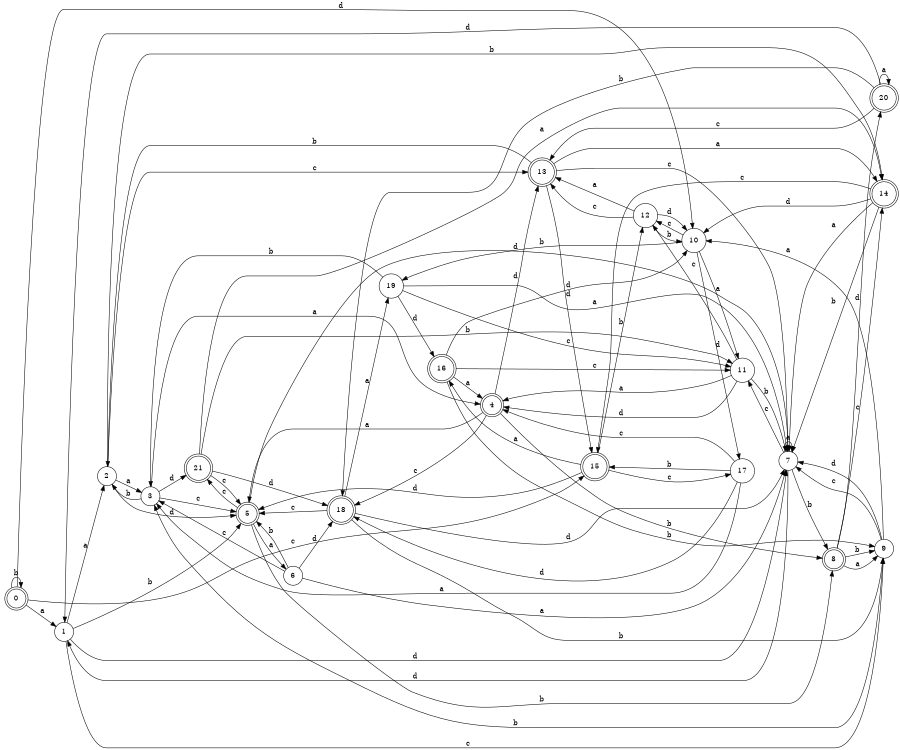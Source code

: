 digraph n18_4 {
__start0 [label="" shape="none"];

rankdir=LR;
size="8,5";

s0 [style="rounded,filled", color="black", fillcolor="white" shape="doublecircle", label="0"];
s1 [style="filled", color="black", fillcolor="white" shape="circle", label="1"];
s2 [style="filled", color="black", fillcolor="white" shape="circle", label="2"];
s3 [style="filled", color="black", fillcolor="white" shape="circle", label="3"];
s4 [style="rounded,filled", color="black", fillcolor="white" shape="doublecircle", label="4"];
s5 [style="rounded,filled", color="black", fillcolor="white" shape="doublecircle", label="5"];
s6 [style="filled", color="black", fillcolor="white" shape="circle", label="6"];
s7 [style="filled", color="black", fillcolor="white" shape="circle", label="7"];
s8 [style="rounded,filled", color="black", fillcolor="white" shape="doublecircle", label="8"];
s9 [style="filled", color="black", fillcolor="white" shape="circle", label="9"];
s10 [style="filled", color="black", fillcolor="white" shape="circle", label="10"];
s11 [style="filled", color="black", fillcolor="white" shape="circle", label="11"];
s12 [style="filled", color="black", fillcolor="white" shape="circle", label="12"];
s13 [style="rounded,filled", color="black", fillcolor="white" shape="doublecircle", label="13"];
s14 [style="rounded,filled", color="black", fillcolor="white" shape="doublecircle", label="14"];
s15 [style="rounded,filled", color="black", fillcolor="white" shape="doublecircle", label="15"];
s16 [style="rounded,filled", color="black", fillcolor="white" shape="doublecircle", label="16"];
s17 [style="filled", color="black", fillcolor="white" shape="circle", label="17"];
s18 [style="rounded,filled", color="black", fillcolor="white" shape="doublecircle", label="18"];
s19 [style="filled", color="black", fillcolor="white" shape="circle", label="19"];
s20 [style="rounded,filled", color="black", fillcolor="white" shape="doublecircle", label="20"];
s21 [style="rounded,filled", color="black", fillcolor="white" shape="doublecircle", label="21"];
s0 -> s1 [label="a"];
s0 -> s0 [label="b"];
s0 -> s15 [label="c"];
s0 -> s10 [label="d"];
s1 -> s2 [label="a"];
s1 -> s5 [label="b"];
s1 -> s9 [label="c"];
s1 -> s7 [label="d"];
s2 -> s3 [label="a"];
s2 -> s14 [label="b"];
s2 -> s13 [label="c"];
s2 -> s5 [label="d"];
s3 -> s4 [label="a"];
s3 -> s2 [label="b"];
s3 -> s5 [label="c"];
s3 -> s21 [label="d"];
s4 -> s5 [label="a"];
s4 -> s8 [label="b"];
s4 -> s18 [label="c"];
s4 -> s13 [label="d"];
s5 -> s6 [label="a"];
s5 -> s8 [label="b"];
s5 -> s21 [label="c"];
s5 -> s7 [label="d"];
s6 -> s7 [label="a"];
s6 -> s5 [label="b"];
s6 -> s3 [label="c"];
s6 -> s18 [label="d"];
s7 -> s7 [label="a"];
s7 -> s8 [label="b"];
s7 -> s11 [label="c"];
s7 -> s1 [label="d"];
s8 -> s9 [label="a"];
s8 -> s9 [label="b"];
s8 -> s14 [label="c"];
s8 -> s20 [label="d"];
s9 -> s10 [label="a"];
s9 -> s3 [label="b"];
s9 -> s7 [label="c"];
s9 -> s7 [label="d"];
s10 -> s11 [label="a"];
s10 -> s19 [label="b"];
s10 -> s12 [label="c"];
s10 -> s17 [label="d"];
s11 -> s4 [label="a"];
s11 -> s7 [label="b"];
s11 -> s12 [label="c"];
s11 -> s4 [label="d"];
s12 -> s13 [label="a"];
s12 -> s10 [label="b"];
s12 -> s13 [label="c"];
s12 -> s10 [label="d"];
s13 -> s14 [label="a"];
s13 -> s2 [label="b"];
s13 -> s7 [label="c"];
s13 -> s15 [label="d"];
s14 -> s7 [label="a"];
s14 -> s7 [label="b"];
s14 -> s15 [label="c"];
s14 -> s10 [label="d"];
s15 -> s16 [label="a"];
s15 -> s12 [label="b"];
s15 -> s17 [label="c"];
s15 -> s5 [label="d"];
s16 -> s4 [label="a"];
s16 -> s9 [label="b"];
s16 -> s11 [label="c"];
s16 -> s10 [label="d"];
s17 -> s3 [label="a"];
s17 -> s15 [label="b"];
s17 -> s4 [label="c"];
s17 -> s18 [label="d"];
s18 -> s19 [label="a"];
s18 -> s9 [label="b"];
s18 -> s5 [label="c"];
s18 -> s7 [label="d"];
s19 -> s7 [label="a"];
s19 -> s3 [label="b"];
s19 -> s11 [label="c"];
s19 -> s16 [label="d"];
s20 -> s20 [label="a"];
s20 -> s18 [label="b"];
s20 -> s13 [label="c"];
s20 -> s1 [label="d"];
s21 -> s14 [label="a"];
s21 -> s11 [label="b"];
s21 -> s5 [label="c"];
s21 -> s18 [label="d"];

}